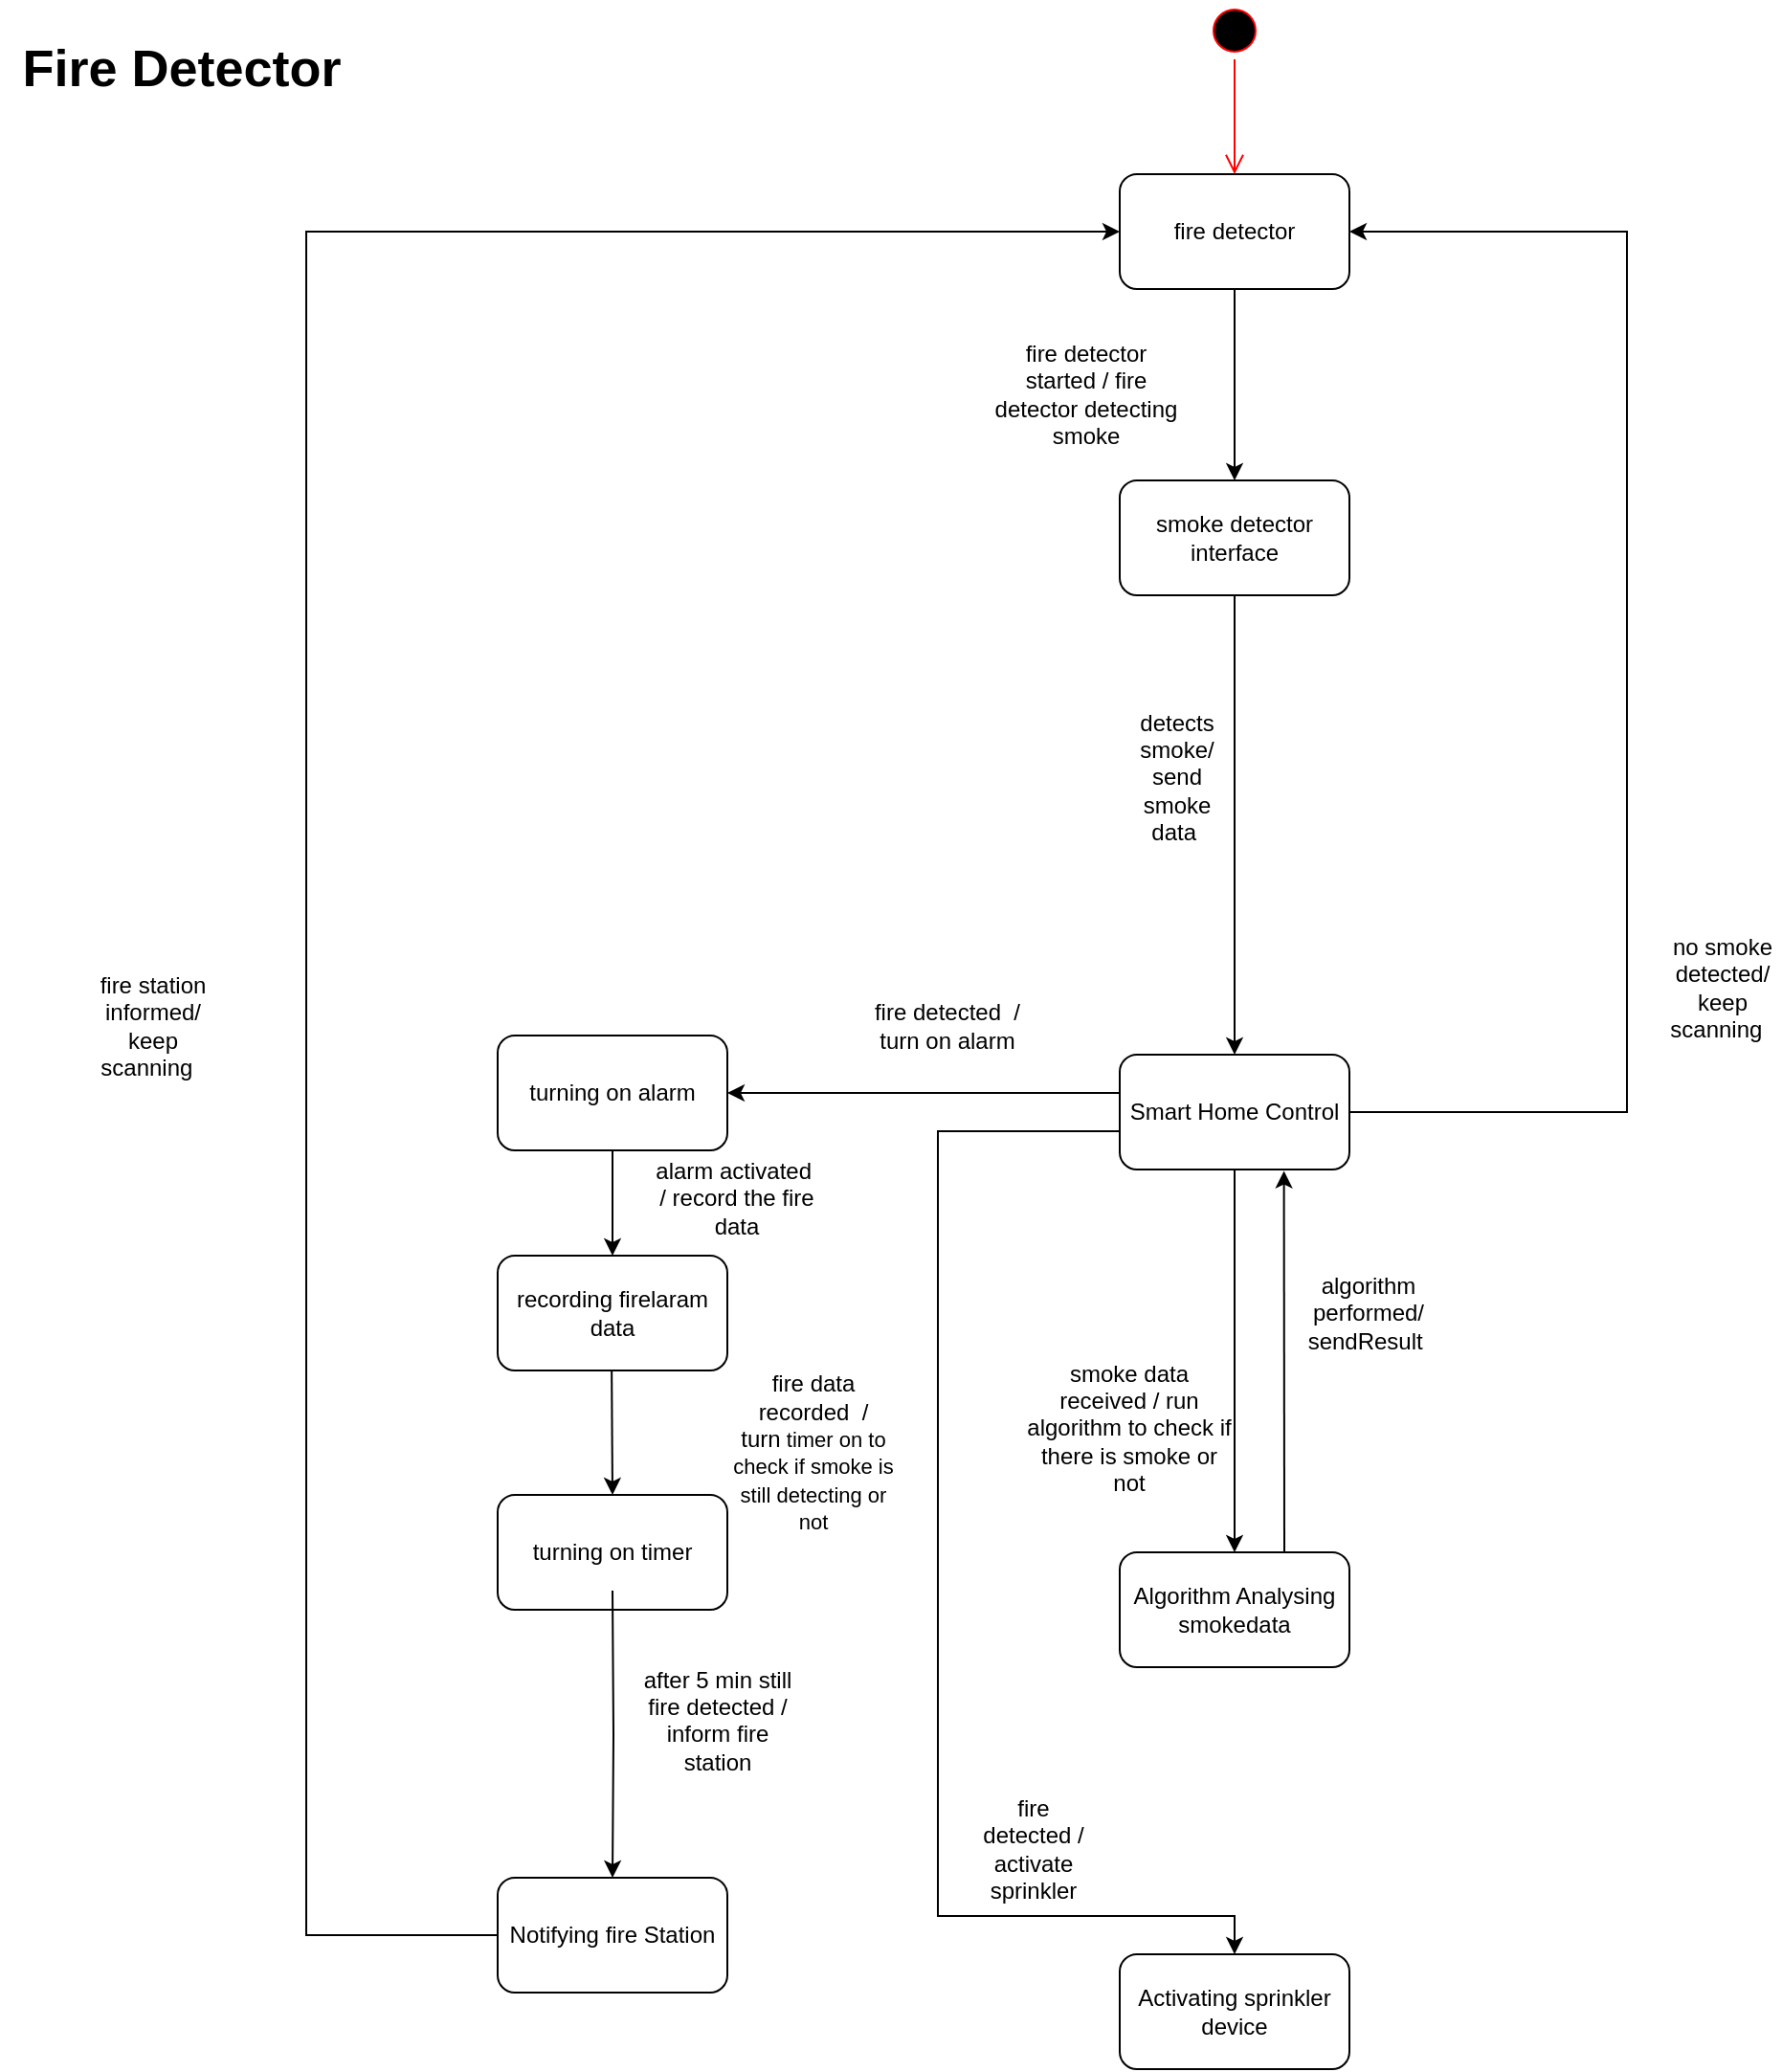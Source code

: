 <mxfile version="17.4.6" type="github">
  <diagram id="seyDO4-wxgzZC9itgzrF" name="Page-1">
    <mxGraphModel dx="3330" dy="1337" grid="1" gridSize="10" guides="1" tooltips="1" connect="1" arrows="1" fold="1" page="1" pageScale="1" pageWidth="850" pageHeight="1100" math="0" shadow="0">
      <root>
        <mxCell id="0" />
        <mxCell id="1" parent="0" />
        <mxCell id="aOr6tbd9TkYkK0zfE8DE-1" value="Fire Detector&lt;br&gt;" style="text;html=1;strokeColor=none;fillColor=none;align=center;verticalAlign=middle;whiteSpace=wrap;rounded=0;fontStyle=1;fontSize=27;" vertex="1" parent="1">
          <mxGeometry x="-220" y="100" width="190" height="30" as="geometry" />
        </mxCell>
        <mxCell id="aOr6tbd9TkYkK0zfE8DE-3" style="edgeStyle=orthogonalEdgeStyle;rounded=0;orthogonalLoop=1;jettySize=auto;html=1;entryX=0.5;entryY=0;entryDx=0;entryDy=0;" edge="1" parent="1" source="aOr6tbd9TkYkK0zfE8DE-4" target="aOr6tbd9TkYkK0zfE8DE-8">
          <mxGeometry relative="1" as="geometry" />
        </mxCell>
        <mxCell id="aOr6tbd9TkYkK0zfE8DE-4" value="fire detector" style="rounded=1;whiteSpace=wrap;html=1;" vertex="1" parent="1">
          <mxGeometry x="365" y="170" width="120" height="60" as="geometry" />
        </mxCell>
        <mxCell id="aOr6tbd9TkYkK0zfE8DE-5" value="" style="ellipse;html=1;shape=startState;fillColor=#000000;strokeColor=#ff0000;" vertex="1" parent="1">
          <mxGeometry x="410" y="80" width="30" height="30" as="geometry" />
        </mxCell>
        <mxCell id="aOr6tbd9TkYkK0zfE8DE-6" value="" style="edgeStyle=orthogonalEdgeStyle;html=1;verticalAlign=bottom;endArrow=open;endSize=8;strokeColor=#ff0000;rounded=0;" edge="1" parent="1" source="aOr6tbd9TkYkK0zfE8DE-5">
          <mxGeometry relative="1" as="geometry">
            <mxPoint x="425" y="170.0" as="targetPoint" />
          </mxGeometry>
        </mxCell>
        <mxCell id="aOr6tbd9TkYkK0zfE8DE-7" style="edgeStyle=orthogonalEdgeStyle;rounded=0;orthogonalLoop=1;jettySize=auto;html=1;entryX=0.5;entryY=0;entryDx=0;entryDy=0;" edge="1" parent="1" source="aOr6tbd9TkYkK0zfE8DE-8" target="aOr6tbd9TkYkK0zfE8DE-35">
          <mxGeometry relative="1" as="geometry">
            <mxPoint x="425" y="470.0" as="targetPoint" />
          </mxGeometry>
        </mxCell>
        <mxCell id="aOr6tbd9TkYkK0zfE8DE-8" value="smoke detector interface" style="rounded=1;whiteSpace=wrap;html=1;" vertex="1" parent="1">
          <mxGeometry x="365" y="330" width="120" height="60" as="geometry" />
        </mxCell>
        <mxCell id="aOr6tbd9TkYkK0zfE8DE-11" value="recording firelaram data" style="rounded=1;whiteSpace=wrap;html=1;" vertex="1" parent="1">
          <mxGeometry x="40" y="735" width="120" height="60" as="geometry" />
        </mxCell>
        <mxCell id="aOr6tbd9TkYkK0zfE8DE-12" value="fire detector started / fire detector detecting smoke" style="text;html=1;strokeColor=none;fillColor=none;align=center;verticalAlign=middle;whiteSpace=wrap;rounded=0;" vertex="1" parent="1">
          <mxGeometry x="295" y="270" width="105" height="30" as="geometry" />
        </mxCell>
        <mxCell id="aOr6tbd9TkYkK0zfE8DE-13" value="detects smoke/ send smoke data&amp;nbsp;" style="text;html=1;strokeColor=none;fillColor=none;align=center;verticalAlign=middle;whiteSpace=wrap;rounded=0;" vertex="1" parent="1">
          <mxGeometry x="365" y="470" width="60" height="30" as="geometry" />
        </mxCell>
        <mxCell id="aOr6tbd9TkYkK0zfE8DE-16" style="edgeStyle=orthogonalEdgeStyle;rounded=0;orthogonalLoop=1;jettySize=auto;html=1;exitX=0.5;exitY=1;exitDx=0;exitDy=0;" edge="1" parent="1" source="aOr6tbd9TkYkK0zfE8DE-35" target="aOr6tbd9TkYkK0zfE8DE-17">
          <mxGeometry relative="1" as="geometry">
            <mxPoint x="425" y="693" as="sourcePoint" />
            <mxPoint x="425" y="843" as="targetPoint" />
          </mxGeometry>
        </mxCell>
        <mxCell id="aOr6tbd9TkYkK0zfE8DE-17" value="Algorithm Analysing smokedata" style="rounded=1;whiteSpace=wrap;html=1;" vertex="1" parent="1">
          <mxGeometry x="365" y="890" width="120" height="60" as="geometry" />
        </mxCell>
        <mxCell id="aOr6tbd9TkYkK0zfE8DE-18" value="smoke data received / run algorithm to check if there is smoke or not" style="text;html=1;strokeColor=none;fillColor=none;align=center;verticalAlign=middle;whiteSpace=wrap;rounded=0;" vertex="1" parent="1">
          <mxGeometry x="315" y="810" width="110" height="30" as="geometry" />
        </mxCell>
        <mxCell id="aOr6tbd9TkYkK0zfE8DE-19" style="edgeStyle=orthogonalEdgeStyle;rounded=0;orthogonalLoop=1;jettySize=auto;html=1;entryX=0.5;entryY=0;entryDx=0;entryDy=0;" edge="1" parent="1" source="aOr6tbd9TkYkK0zfE8DE-35" target="aOr6tbd9TkYkK0zfE8DE-20">
          <mxGeometry relative="1" as="geometry">
            <mxPoint x="425" y="950" as="sourcePoint" />
            <Array as="points">
              <mxPoint x="270" y="670" />
              <mxPoint x="270" y="1080" />
              <mxPoint x="425" y="1080" />
            </Array>
          </mxGeometry>
        </mxCell>
        <mxCell id="aOr6tbd9TkYkK0zfE8DE-20" value="Activating sprinkler device" style="rounded=1;whiteSpace=wrap;html=1;" vertex="1" parent="1">
          <mxGeometry x="365" y="1100" width="120" height="60" as="geometry" />
        </mxCell>
        <mxCell id="aOr6tbd9TkYkK0zfE8DE-21" value="fire detected / activate sprinkler" style="text;html=1;strokeColor=none;fillColor=none;align=center;verticalAlign=middle;whiteSpace=wrap;rounded=0;" vertex="1" parent="1">
          <mxGeometry x="290" y="1030" width="60" height="30" as="geometry" />
        </mxCell>
        <mxCell id="aOr6tbd9TkYkK0zfE8DE-29" value="turning on alarm" style="rounded=1;whiteSpace=wrap;html=1;" vertex="1" parent="1">
          <mxGeometry x="40" y="620" width="120" height="60" as="geometry" />
        </mxCell>
        <mxCell id="aOr6tbd9TkYkK0zfE8DE-30" style="edgeStyle=orthogonalEdgeStyle;rounded=0;orthogonalLoop=1;jettySize=auto;html=1;entryX=1;entryY=0.5;entryDx=0;entryDy=0;exitX=0;exitY=0.25;exitDx=0;exitDy=0;" edge="1" parent="1" source="aOr6tbd9TkYkK0zfE8DE-35" target="aOr6tbd9TkYkK0zfE8DE-29">
          <mxGeometry relative="1" as="geometry">
            <mxPoint x="435" y="960" as="sourcePoint" />
            <mxPoint x="435" y="1110" as="targetPoint" />
            <Array as="points">
              <mxPoint x="365" y="650" />
            </Array>
          </mxGeometry>
        </mxCell>
        <mxCell id="aOr6tbd9TkYkK0zfE8DE-31" value="fire detected&amp;nbsp; / turn on alarm" style="text;html=1;strokeColor=none;fillColor=none;align=center;verticalAlign=middle;whiteSpace=wrap;rounded=0;" vertex="1" parent="1">
          <mxGeometry x="230" y="600" width="90" height="30" as="geometry" />
        </mxCell>
        <mxCell id="aOr6tbd9TkYkK0zfE8DE-35" value="Smart Home Control" style="rounded=1;whiteSpace=wrap;html=1;" vertex="1" parent="1">
          <mxGeometry x="365" y="630" width="120" height="60" as="geometry" />
        </mxCell>
        <mxCell id="aOr6tbd9TkYkK0zfE8DE-37" value="" style="endArrow=classic;html=1;rounded=0;exitX=0.75;exitY=0;exitDx=0;exitDy=0;entryX=0.715;entryY=1.013;entryDx=0;entryDy=0;entryPerimeter=0;" edge="1" parent="1" target="aOr6tbd9TkYkK0zfE8DE-35">
          <mxGeometry width="50" height="50" relative="1" as="geometry">
            <mxPoint x="451" y="890" as="sourcePoint" />
            <mxPoint x="481" y="690" as="targetPoint" />
          </mxGeometry>
        </mxCell>
        <mxCell id="aOr6tbd9TkYkK0zfE8DE-38" value="algorithm performed/ sendResult&amp;nbsp;" style="text;html=1;strokeColor=none;fillColor=none;align=center;verticalAlign=middle;whiteSpace=wrap;rounded=0;" vertex="1" parent="1">
          <mxGeometry x="450" y="750" width="90" height="30" as="geometry" />
        </mxCell>
        <mxCell id="aOr6tbd9TkYkK0zfE8DE-41" value="" style="endArrow=classic;html=1;rounded=0;exitX=0.5;exitY=1;exitDx=0;exitDy=0;entryX=0.5;entryY=0;entryDx=0;entryDy=0;" edge="1" parent="1" source="aOr6tbd9TkYkK0zfE8DE-29" target="aOr6tbd9TkYkK0zfE8DE-11">
          <mxGeometry width="50" height="50" relative="1" as="geometry">
            <mxPoint x="200" y="760" as="sourcePoint" />
            <mxPoint x="250" y="710" as="targetPoint" />
          </mxGeometry>
        </mxCell>
        <mxCell id="aOr6tbd9TkYkK0zfE8DE-42" value="turning on timer" style="rounded=1;whiteSpace=wrap;html=1;" vertex="1" parent="1">
          <mxGeometry x="40" y="860" width="120" height="60" as="geometry" />
        </mxCell>
        <mxCell id="aOr6tbd9TkYkK0zfE8DE-43" value="" style="endArrow=classic;html=1;rounded=0;exitX=0.5;exitY=1;exitDx=0;exitDy=0;entryX=0.5;entryY=0;entryDx=0;entryDy=0;" edge="1" parent="1" target="aOr6tbd9TkYkK0zfE8DE-42">
          <mxGeometry width="50" height="50" relative="1" as="geometry">
            <mxPoint x="99.57" y="795" as="sourcePoint" />
            <mxPoint x="99.57" y="850" as="targetPoint" />
          </mxGeometry>
        </mxCell>
        <mxCell id="aOr6tbd9TkYkK0zfE8DE-44" style="edgeStyle=orthogonalEdgeStyle;rounded=0;orthogonalLoop=1;jettySize=auto;html=1;entryX=0.5;entryY=0;entryDx=0;entryDy=0;" edge="1" parent="1" target="aOr6tbd9TkYkK0zfE8DE-45">
          <mxGeometry relative="1" as="geometry">
            <mxPoint x="100" y="910.0" as="sourcePoint" />
          </mxGeometry>
        </mxCell>
        <mxCell id="aOr6tbd9TkYkK0zfE8DE-45" value="Notifying fire Station" style="rounded=1;whiteSpace=wrap;html=1;" vertex="1" parent="1">
          <mxGeometry x="40" y="1060" width="120" height="60" as="geometry" />
        </mxCell>
        <mxCell id="aOr6tbd9TkYkK0zfE8DE-46" value="" style="endArrow=classic;html=1;rounded=0;exitX=1;exitY=0.5;exitDx=0;exitDy=0;entryX=1;entryY=0.5;entryDx=0;entryDy=0;" edge="1" parent="1" source="aOr6tbd9TkYkK0zfE8DE-35" target="aOr6tbd9TkYkK0zfE8DE-4">
          <mxGeometry width="50" height="50" relative="1" as="geometry">
            <mxPoint x="300" y="510" as="sourcePoint" />
            <mxPoint x="630" y="150" as="targetPoint" />
            <Array as="points">
              <mxPoint x="630" y="660" />
              <mxPoint x="630" y="200" />
            </Array>
          </mxGeometry>
        </mxCell>
        <mxCell id="aOr6tbd9TkYkK0zfE8DE-47" value="no smoke detected/ keep scanning&amp;nbsp;&amp;nbsp;" style="text;html=1;strokeColor=none;fillColor=none;align=center;verticalAlign=middle;whiteSpace=wrap;rounded=0;" vertex="1" parent="1">
          <mxGeometry x="650" y="580" width="60" height="30" as="geometry" />
        </mxCell>
        <mxCell id="aOr6tbd9TkYkK0zfE8DE-48" value="alarm activated&amp;nbsp; / record the fire data" style="text;html=1;strokeColor=none;fillColor=none;align=center;verticalAlign=middle;whiteSpace=wrap;rounded=0;" vertex="1" parent="1">
          <mxGeometry x="120" y="690" width="90" height="30" as="geometry" />
        </mxCell>
        <mxCell id="aOr6tbd9TkYkK0zfE8DE-49" value="fire data recorded&amp;nbsp; / turn&lt;span style=&quot;font-size: 11px&quot;&gt;&amp;nbsp;timer on to check if smoke is still detecting or not&lt;/span&gt;&lt;br&gt;&lt;span style=&quot;color: rgba(0 , 0 , 0 , 0) ; font-family: monospace ; font-size: 0px&quot;&gt;%3CmxGraphModel%3E%3Croot%3E%3CmxCell%20id%3D%220%22%2F%3E%3CmxCell%20id%3D%221%22%20parent%3D%220%22%2F%3E%3CmxCell%20id%3D%222%22%20value%3D%225.4%20timer%20to%20check%20if%20smoke%20is%20still%20detecting%20or%20not%22%20style%3D%22text%3Bhtml%3D1%3BstrokeColor%3Dnone%3BfillColor%3Dnone%3Balign%3Dcenter%3BverticalAlign%3Dmiddle%3BwhiteSpace%3Dwrap%3Brounded%3D0%3BfontSize%3D18%3B%22%20vertex%3D%221%22%20parent%3D%221%22%3E%3CmxGeometry%20x%3D%22-320%22%20y%3D%225720%22%20width%3D%22210%22%20height%3D%2230%22%20as%3D%22geometry%22%2F%3E%3C%2FmxCell%3E%3C%2Froot%3E%3C%2FmxGraphModel%3E&lt;/span&gt;" style="text;html=1;strokeColor=none;fillColor=none;align=center;verticalAlign=middle;whiteSpace=wrap;rounded=0;" vertex="1" parent="1">
          <mxGeometry x="160" y="830" width="90" height="30" as="geometry" />
        </mxCell>
        <mxCell id="aOr6tbd9TkYkK0zfE8DE-50" value="after 5 min still fire detected / inform fire station&lt;br&gt;&lt;span style=&quot;color: rgba(0 , 0 , 0 , 0) ; font-family: monospace ; font-size: 0px&quot;&gt;%3CmxGraphModel%3E%3Croot%3E%3CmxCell%20id%3D%220%22%2F%3E%3CmxCell%20id%3D%221%22%20parent%3D%220%22%2F%3E%3CmxCell%20id%3D%222%22%20value%3D%225.4%20timer%20to%20check%20if%20smoke%20is%20still%20detecting%20or%20not%22%20style%3D%22text%3Bhtml%3D1%3BstrokeColor%3Dnone%3BfillColor%3Dnone%3Balign%3Dcenter%3BverticalAlign%3Dmiddle%3BwhiteSpace%3Dwrap%3Brounded%3D0%3BfontSize%3D18%3B%22%20vertex%3D%221%22%20parent%3D%221%22%3E%3CmxGeometry%20x%3D%22-320%22%20y%3D%225720%22%20width%3D%22210%22%20height%3D%2230%22%20as%3D%22geometry%22%2F%3E%3C%2FmxCell%3E%3C%2Froot%3E%3C%2FmxGraphModel%3E&lt;/span&gt;" style="text;html=1;strokeColor=none;fillColor=none;align=center;verticalAlign=middle;whiteSpace=wrap;rounded=0;" vertex="1" parent="1">
          <mxGeometry x="110" y="970" width="90" height="30" as="geometry" />
        </mxCell>
        <mxCell id="aOr6tbd9TkYkK0zfE8DE-51" value="" style="endArrow=classic;html=1;rounded=0;fontSize=11;exitX=0;exitY=0.5;exitDx=0;exitDy=0;entryX=0;entryY=0.5;entryDx=0;entryDy=0;" edge="1" parent="1" source="aOr6tbd9TkYkK0zfE8DE-45" target="aOr6tbd9TkYkK0zfE8DE-4">
          <mxGeometry width="50" height="50" relative="1" as="geometry">
            <mxPoint x="-90" y="1110" as="sourcePoint" />
            <mxPoint x="-260" y="160" as="targetPoint" />
            <Array as="points">
              <mxPoint x="-60" y="1090" />
              <mxPoint x="-60" y="750" />
              <mxPoint x="-60" y="200" />
            </Array>
          </mxGeometry>
        </mxCell>
        <mxCell id="aOr6tbd9TkYkK0zfE8DE-54" value="fire station informed/ keep scanning&amp;nbsp;&amp;nbsp;" style="text;html=1;strokeColor=none;fillColor=none;align=center;verticalAlign=middle;whiteSpace=wrap;rounded=0;" vertex="1" parent="1">
          <mxGeometry x="-170" y="600" width="60" height="30" as="geometry" />
        </mxCell>
      </root>
    </mxGraphModel>
  </diagram>
</mxfile>

